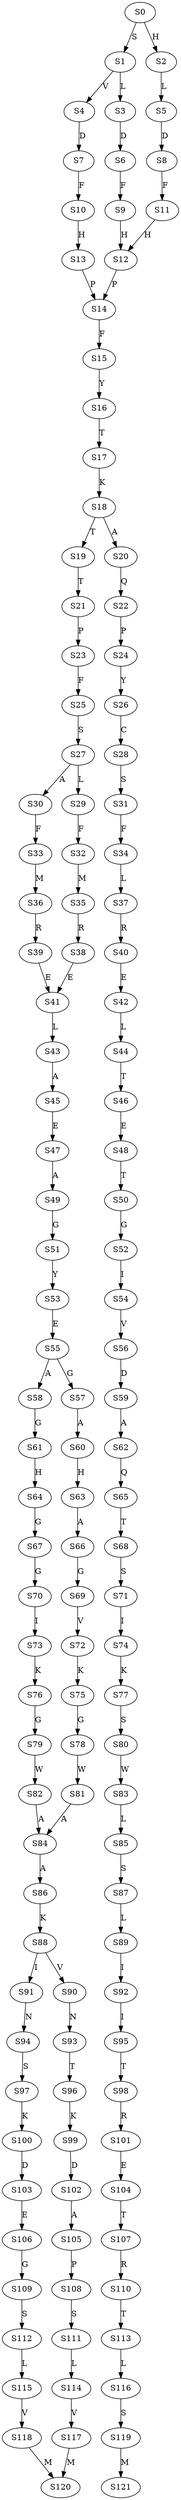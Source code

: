 strict digraph  {
	S0 -> S1 [ label = S ];
	S0 -> S2 [ label = H ];
	S1 -> S3 [ label = L ];
	S1 -> S4 [ label = V ];
	S2 -> S5 [ label = L ];
	S3 -> S6 [ label = D ];
	S4 -> S7 [ label = D ];
	S5 -> S8 [ label = D ];
	S6 -> S9 [ label = F ];
	S7 -> S10 [ label = F ];
	S8 -> S11 [ label = F ];
	S9 -> S12 [ label = H ];
	S10 -> S13 [ label = H ];
	S11 -> S12 [ label = H ];
	S12 -> S14 [ label = P ];
	S13 -> S14 [ label = P ];
	S14 -> S15 [ label = F ];
	S15 -> S16 [ label = Y ];
	S16 -> S17 [ label = T ];
	S17 -> S18 [ label = K ];
	S18 -> S19 [ label = T ];
	S18 -> S20 [ label = A ];
	S19 -> S21 [ label = T ];
	S20 -> S22 [ label = Q ];
	S21 -> S23 [ label = P ];
	S22 -> S24 [ label = P ];
	S23 -> S25 [ label = F ];
	S24 -> S26 [ label = Y ];
	S25 -> S27 [ label = S ];
	S26 -> S28 [ label = C ];
	S27 -> S29 [ label = L ];
	S27 -> S30 [ label = A ];
	S28 -> S31 [ label = S ];
	S29 -> S32 [ label = F ];
	S30 -> S33 [ label = F ];
	S31 -> S34 [ label = F ];
	S32 -> S35 [ label = M ];
	S33 -> S36 [ label = M ];
	S34 -> S37 [ label = L ];
	S35 -> S38 [ label = R ];
	S36 -> S39 [ label = R ];
	S37 -> S40 [ label = R ];
	S38 -> S41 [ label = E ];
	S39 -> S41 [ label = E ];
	S40 -> S42 [ label = E ];
	S41 -> S43 [ label = L ];
	S42 -> S44 [ label = L ];
	S43 -> S45 [ label = A ];
	S44 -> S46 [ label = T ];
	S45 -> S47 [ label = E ];
	S46 -> S48 [ label = E ];
	S47 -> S49 [ label = A ];
	S48 -> S50 [ label = T ];
	S49 -> S51 [ label = G ];
	S50 -> S52 [ label = G ];
	S51 -> S53 [ label = Y ];
	S52 -> S54 [ label = I ];
	S53 -> S55 [ label = E ];
	S54 -> S56 [ label = V ];
	S55 -> S57 [ label = G ];
	S55 -> S58 [ label = A ];
	S56 -> S59 [ label = D ];
	S57 -> S60 [ label = A ];
	S58 -> S61 [ label = G ];
	S59 -> S62 [ label = A ];
	S60 -> S63 [ label = H ];
	S61 -> S64 [ label = H ];
	S62 -> S65 [ label = Q ];
	S63 -> S66 [ label = A ];
	S64 -> S67 [ label = G ];
	S65 -> S68 [ label = T ];
	S66 -> S69 [ label = G ];
	S67 -> S70 [ label = G ];
	S68 -> S71 [ label = S ];
	S69 -> S72 [ label = V ];
	S70 -> S73 [ label = I ];
	S71 -> S74 [ label = I ];
	S72 -> S75 [ label = K ];
	S73 -> S76 [ label = K ];
	S74 -> S77 [ label = K ];
	S75 -> S78 [ label = G ];
	S76 -> S79 [ label = G ];
	S77 -> S80 [ label = S ];
	S78 -> S81 [ label = W ];
	S79 -> S82 [ label = W ];
	S80 -> S83 [ label = W ];
	S81 -> S84 [ label = A ];
	S82 -> S84 [ label = A ];
	S83 -> S85 [ label = L ];
	S84 -> S86 [ label = A ];
	S85 -> S87 [ label = S ];
	S86 -> S88 [ label = K ];
	S87 -> S89 [ label = L ];
	S88 -> S90 [ label = V ];
	S88 -> S91 [ label = I ];
	S89 -> S92 [ label = I ];
	S90 -> S93 [ label = N ];
	S91 -> S94 [ label = N ];
	S92 -> S95 [ label = I ];
	S93 -> S96 [ label = T ];
	S94 -> S97 [ label = S ];
	S95 -> S98 [ label = T ];
	S96 -> S99 [ label = K ];
	S97 -> S100 [ label = K ];
	S98 -> S101 [ label = R ];
	S99 -> S102 [ label = D ];
	S100 -> S103 [ label = D ];
	S101 -> S104 [ label = E ];
	S102 -> S105 [ label = A ];
	S103 -> S106 [ label = E ];
	S104 -> S107 [ label = T ];
	S105 -> S108 [ label = P ];
	S106 -> S109 [ label = G ];
	S107 -> S110 [ label = R ];
	S108 -> S111 [ label = S ];
	S109 -> S112 [ label = S ];
	S110 -> S113 [ label = T ];
	S111 -> S114 [ label = L ];
	S112 -> S115 [ label = L ];
	S113 -> S116 [ label = L ];
	S114 -> S117 [ label = V ];
	S115 -> S118 [ label = V ];
	S116 -> S119 [ label = S ];
	S117 -> S120 [ label = M ];
	S118 -> S120 [ label = M ];
	S119 -> S121 [ label = M ];
}
